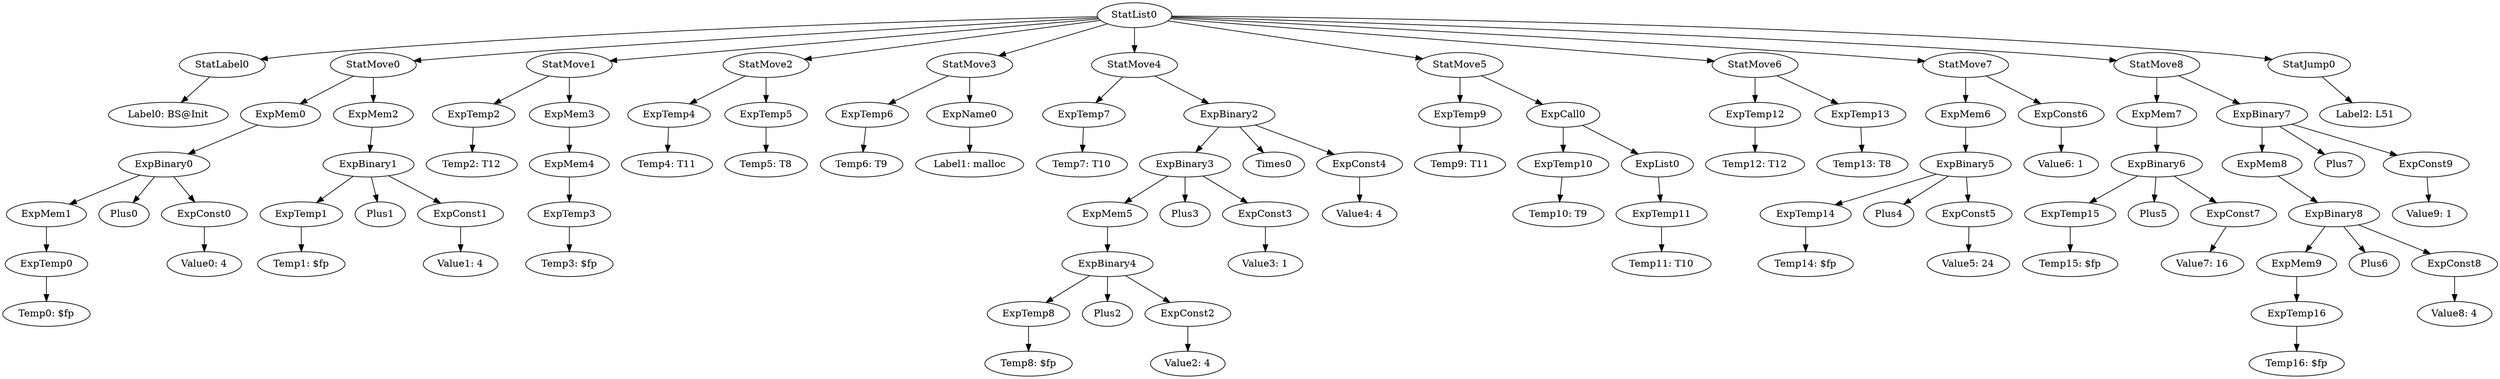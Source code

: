 digraph {
	ordering = out;
	StatJump0 -> "Label2: L51";
	ExpMem8 -> ExpBinary8;
	ExpBinary8 -> ExpMem9;
	ExpBinary8 -> Plus6;
	ExpBinary8 -> ExpConst8;
	ExpMem7 -> ExpBinary6;
	ExpConst7 -> "Value7: 16";
	ExpTemp16 -> "Temp16: $fp";
	ExpBinary6 -> ExpTemp15;
	ExpBinary6 -> Plus5;
	ExpBinary6 -> ExpConst7;
	ExpTemp15 -> "Temp15: $fp";
	StatMove7 -> ExpMem6;
	StatMove7 -> ExpConst6;
	StatMove3 -> ExpTemp6;
	StatMove3 -> ExpName0;
	ExpTemp11 -> "Temp11: T10";
	ExpTemp5 -> "Temp5: T8";
	ExpTemp1 -> "Temp1: $fp";
	ExpTemp14 -> "Temp14: $fp";
	ExpTemp4 -> "Temp4: T11";
	ExpMem4 -> ExpTemp3;
	ExpBinary0 -> ExpMem1;
	ExpBinary0 -> Plus0;
	ExpBinary0 -> ExpConst0;
	ExpTemp3 -> "Temp3: $fp";
	StatMove2 -> ExpTemp4;
	StatMove2 -> ExpTemp5;
	ExpTemp2 -> "Temp2: T12";
	ExpTemp10 -> "Temp10: T9";
	StatMove1 -> ExpTemp2;
	StatMove1 -> ExpMem3;
	ExpBinary7 -> ExpMem8;
	ExpBinary7 -> Plus7;
	ExpBinary7 -> ExpConst9;
	ExpTemp8 -> "Temp8: $fp";
	ExpConst1 -> "Value1: 4";
	ExpTemp12 -> "Temp12: T12";
	ExpMem2 -> ExpBinary1;
	ExpCall0 -> ExpTemp10;
	ExpCall0 -> ExpList0;
	ExpTemp7 -> "Temp7: T10";
	ExpTemp0 -> "Temp0: $fp";
	StatList0 -> StatLabel0;
	StatList0 -> StatMove0;
	StatList0 -> StatMove1;
	StatList0 -> StatMove2;
	StatList0 -> StatMove3;
	StatList0 -> StatMove4;
	StatList0 -> StatMove5;
	StatList0 -> StatMove6;
	StatList0 -> StatMove7;
	StatList0 -> StatMove8;
	StatList0 -> StatJump0;
	ExpMem9 -> ExpTemp16;
	ExpConst6 -> "Value6: 1";
	ExpMem1 -> ExpTemp0;
	StatMove8 -> ExpMem7;
	StatMove8 -> ExpBinary7;
	StatMove0 -> ExpMem0;
	StatMove0 -> ExpMem2;
	ExpMem3 -> ExpMem4;
	ExpMem0 -> ExpBinary0;
	StatMove4 -> ExpTemp7;
	StatMove4 -> ExpBinary2;
	ExpBinary1 -> ExpTemp1;
	ExpBinary1 -> Plus1;
	ExpBinary1 -> ExpConst1;
	ExpName0 -> "Label1: malloc";
	ExpConst0 -> "Value0: 4";
	ExpBinary4 -> ExpTemp8;
	ExpBinary4 -> Plus2;
	ExpBinary4 -> ExpConst2;
	ExpConst2 -> "Value2: 4";
	ExpBinary3 -> ExpMem5;
	ExpBinary3 -> Plus3;
	ExpBinary3 -> ExpConst3;
	StatMove5 -> ExpTemp9;
	StatMove5 -> ExpCall0;
	ExpConst5 -> "Value5: 24";
	ExpConst3 -> "Value3: 1";
	ExpMem5 -> ExpBinary4;
	StatLabel0 -> "Label0: BS@Init";
	ExpBinary2 -> ExpBinary3;
	ExpBinary2 -> Times0;
	ExpBinary2 -> ExpConst4;
	ExpConst8 -> "Value8: 4";
	ExpConst4 -> "Value4: 4";
	ExpTemp9 -> "Temp9: T11";
	ExpList0 -> ExpTemp11;
	ExpTemp6 -> "Temp6: T9";
	StatMove6 -> ExpTemp12;
	StatMove6 -> ExpTemp13;
	ExpTemp13 -> "Temp13: T8";
	ExpConst9 -> "Value9: 1";
	ExpBinary5 -> ExpTemp14;
	ExpBinary5 -> Plus4;
	ExpBinary5 -> ExpConst5;
	ExpMem6 -> ExpBinary5;
}

